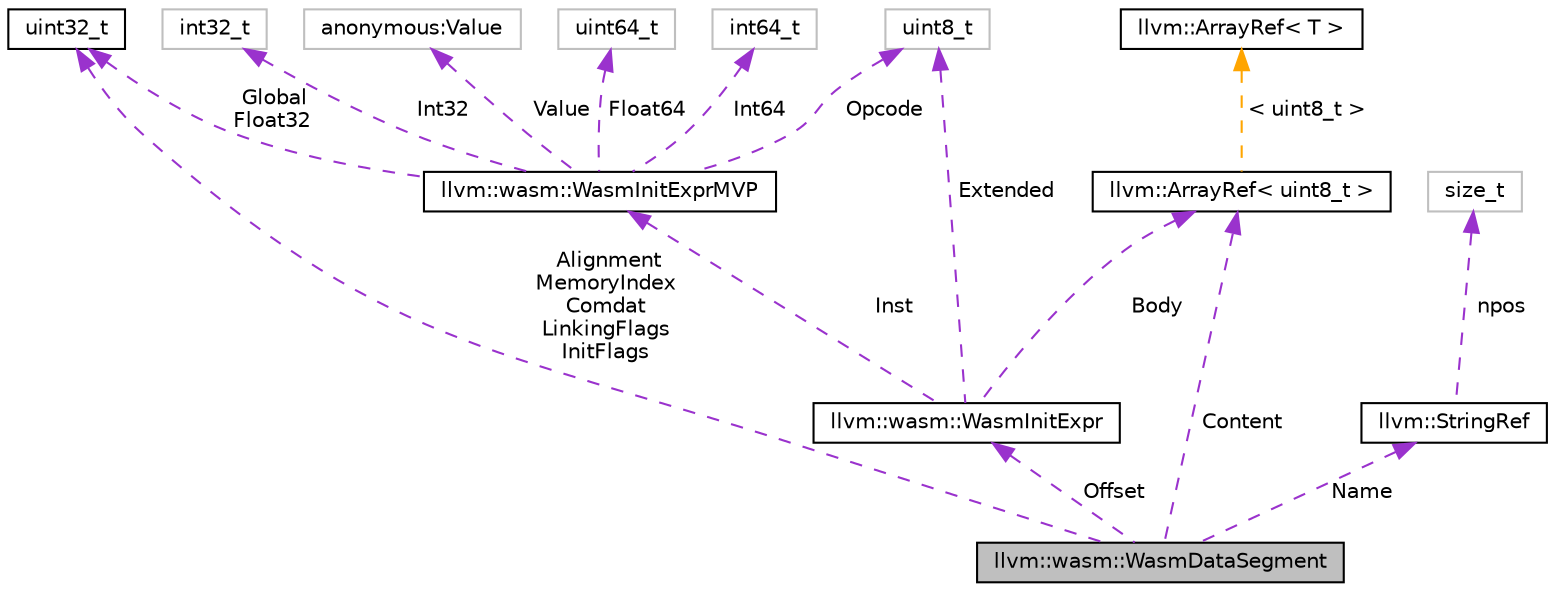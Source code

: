 digraph "llvm::wasm::WasmDataSegment"
{
 // LATEX_PDF_SIZE
  bgcolor="transparent";
  edge [fontname="Helvetica",fontsize="10",labelfontname="Helvetica",labelfontsize="10"];
  node [fontname="Helvetica",fontsize="10",shape=record];
  Node1 [label="llvm::wasm::WasmDataSegment",height=0.2,width=0.4,color="black", fillcolor="grey75", style="filled", fontcolor="black",tooltip=" "];
  Node2 -> Node1 [dir="back",color="darkorchid3",fontsize="10",style="dashed",label=" Alignment\nMemoryIndex\nComdat\nLinkingFlags\nInitFlags" ,fontname="Helvetica"];
  Node2 [label="uint32_t",height=0.2,width=0.4,color="black",URL="$classuint32__t.html",tooltip=" "];
  Node3 -> Node1 [dir="back",color="darkorchid3",fontsize="10",style="dashed",label=" Offset" ,fontname="Helvetica"];
  Node3 [label="llvm::wasm::WasmInitExpr",height=0.2,width=0.4,color="black",URL="$structllvm_1_1wasm_1_1WasmInitExpr.html",tooltip=" "];
  Node4 -> Node3 [dir="back",color="darkorchid3",fontsize="10",style="dashed",label=" Inst" ,fontname="Helvetica"];
  Node4 [label="llvm::wasm::WasmInitExprMVP",height=0.2,width=0.4,color="black",URL="$structllvm_1_1wasm_1_1WasmInitExprMVP.html",tooltip=" "];
  Node5 -> Node4 [dir="back",color="darkorchid3",fontsize="10",style="dashed",label=" Float64" ,fontname="Helvetica"];
  Node5 [label="uint64_t",height=0.2,width=0.4,color="grey75",tooltip=" "];
  Node6 -> Node4 [dir="back",color="darkorchid3",fontsize="10",style="dashed",label=" Int64" ,fontname="Helvetica"];
  Node6 [label="int64_t",height=0.2,width=0.4,color="grey75",tooltip=" "];
  Node7 -> Node4 [dir="back",color="darkorchid3",fontsize="10",style="dashed",label=" Int32" ,fontname="Helvetica"];
  Node7 [label="int32_t",height=0.2,width=0.4,color="grey75",tooltip=" "];
  Node2 -> Node4 [dir="back",color="darkorchid3",fontsize="10",style="dashed",label=" Global\nFloat32" ,fontname="Helvetica"];
  Node8 -> Node4 [dir="back",color="darkorchid3",fontsize="10",style="dashed",label=" Opcode" ,fontname="Helvetica"];
  Node8 [label="uint8_t",height=0.2,width=0.4,color="grey75",tooltip=" "];
  Node9 -> Node4 [dir="back",color="darkorchid3",fontsize="10",style="dashed",label=" Value" ,fontname="Helvetica"];
  Node9 [label="anonymous:Value",height=0.2,width=0.4,color="grey75",tooltip=" "];
  Node8 -> Node3 [dir="back",color="darkorchid3",fontsize="10",style="dashed",label=" Extended" ,fontname="Helvetica"];
  Node10 -> Node3 [dir="back",color="darkorchid3",fontsize="10",style="dashed",label=" Body" ,fontname="Helvetica"];
  Node10 [label="llvm::ArrayRef\< uint8_t \>",height=0.2,width=0.4,color="black",URL="$classllvm_1_1ArrayRef.html",tooltip=" "];
  Node11 -> Node10 [dir="back",color="orange",fontsize="10",style="dashed",label=" \< uint8_t \>" ,fontname="Helvetica"];
  Node11 [label="llvm::ArrayRef\< T \>",height=0.2,width=0.4,color="black",URL="$classllvm_1_1ArrayRef.html",tooltip="ArrayRef - Represent a constant reference to an array (0 or more elements consecutively in memory),..."];
  Node10 -> Node1 [dir="back",color="darkorchid3",fontsize="10",style="dashed",label=" Content" ,fontname="Helvetica"];
  Node12 -> Node1 [dir="back",color="darkorchid3",fontsize="10",style="dashed",label=" Name" ,fontname="Helvetica"];
  Node12 [label="llvm::StringRef",height=0.2,width=0.4,color="black",URL="$classllvm_1_1StringRef.html",tooltip="StringRef - Represent a constant reference to a string, i.e."];
  Node13 -> Node12 [dir="back",color="darkorchid3",fontsize="10",style="dashed",label=" npos" ,fontname="Helvetica"];
  Node13 [label="size_t",height=0.2,width=0.4,color="grey75",tooltip=" "];
}
